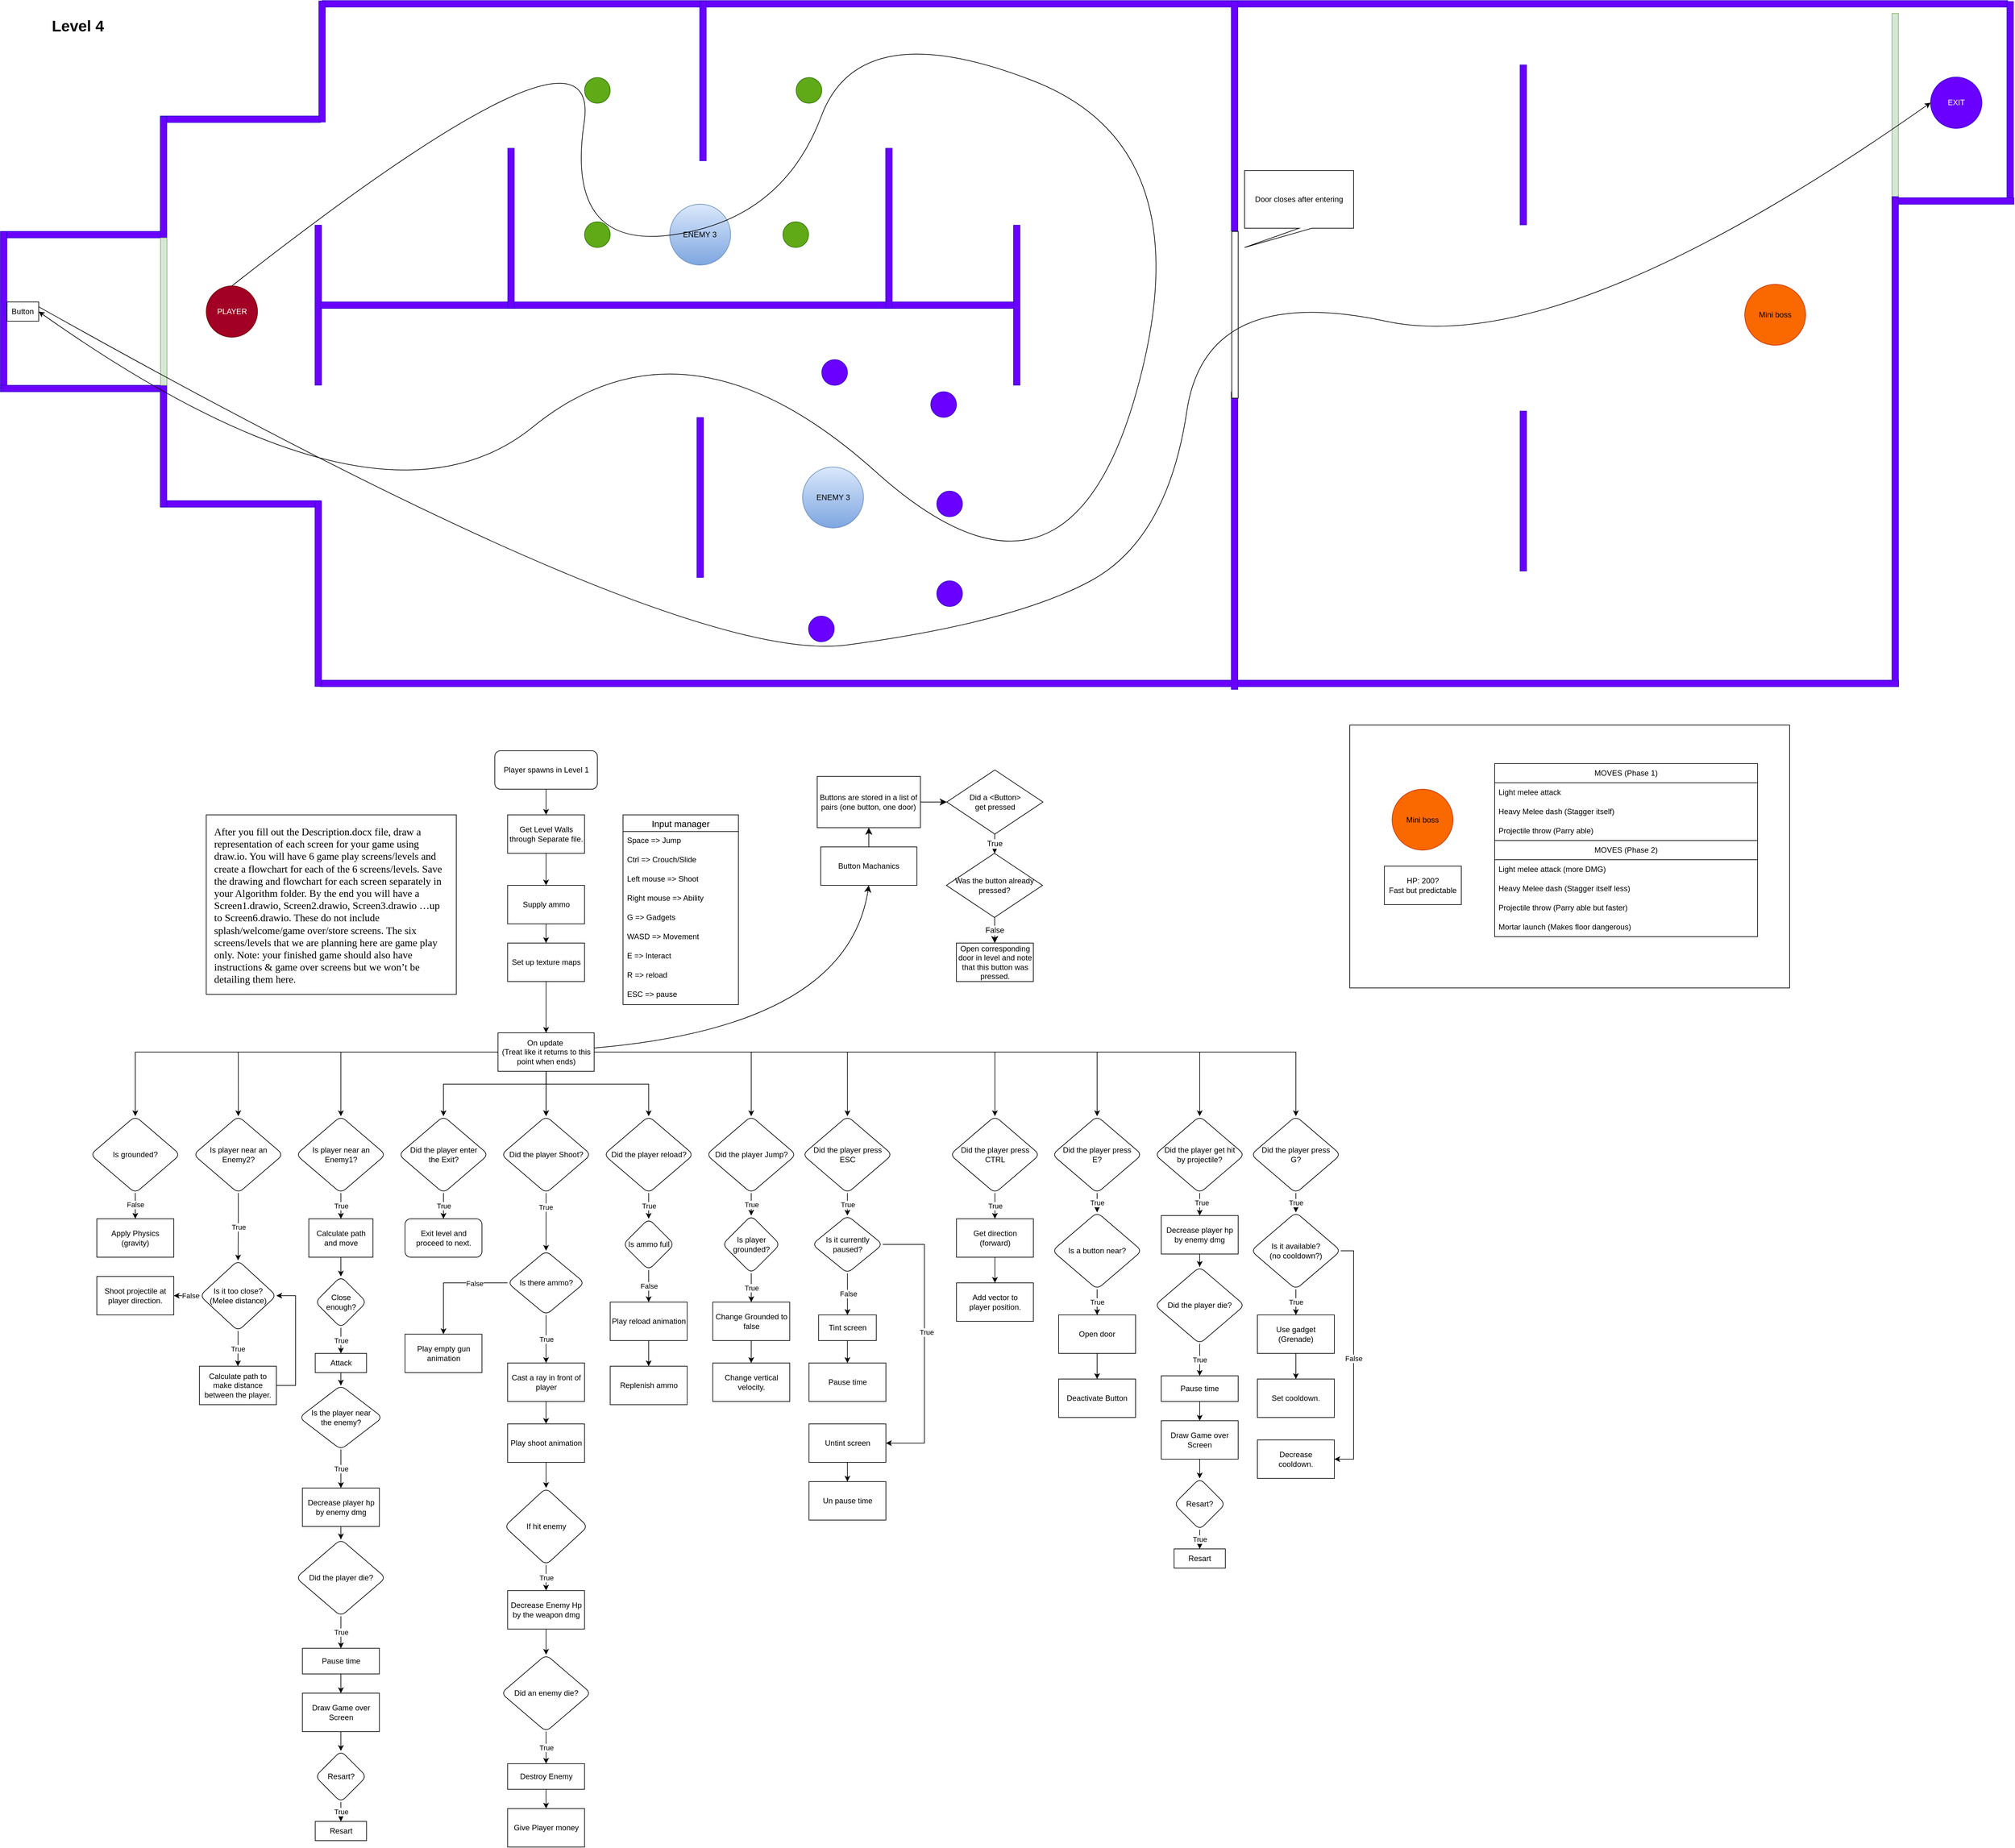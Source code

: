 <mxfile version="26.2.14">
  <diagram name="Page-1" id="TsTmCIDk3tWzDRQc0X-c">
    <mxGraphModel dx="4723" dy="2693" grid="1" gridSize="10" guides="1" tooltips="1" connect="1" arrows="1" fold="1" page="1" pageScale="1" pageWidth="1200" pageHeight="2400" math="0" shadow="0">
      <root>
        <mxCell id="0" />
        <mxCell id="1" parent="0" />
        <mxCell id="y_0bDaapGR6vSFXdUGI5-59" value="" style="rounded=0;whiteSpace=wrap;html=1;" parent="1" vertex="1">
          <mxGeometry x="2124" y="1150" width="686" height="410" as="geometry" />
        </mxCell>
        <mxCell id="8fbumcTLivBWFZjXv-fX-1" value="" style="edgeStyle=orthogonalEdgeStyle;rounded=0;orthogonalLoop=1;jettySize=auto;html=1;" parent="1" source="8fbumcTLivBWFZjXv-fX-2" target="8fbumcTLivBWFZjXv-fX-91" edge="1">
          <mxGeometry relative="1" as="geometry" />
        </mxCell>
        <mxCell id="8fbumcTLivBWFZjXv-fX-2" value="Player spawns in Level 1" style="rounded=1;whiteSpace=wrap;html=1;" parent="1" vertex="1">
          <mxGeometry x="790.64" y="1190" width="160" height="60" as="geometry" />
        </mxCell>
        <mxCell id="8fbumcTLivBWFZjXv-fX-3" value="Input manager" style="swimlane;fontStyle=0;childLayout=stackLayout;horizontal=1;startSize=26;horizontalStack=0;resizeParent=1;resizeParentMax=0;resizeLast=0;collapsible=1;marginBottom=0;align=center;fontSize=14;" parent="1" vertex="1">
          <mxGeometry x="990.64" y="1290" width="180" height="296" as="geometry">
            <mxRectangle x="790" y="520" width="130" height="30" as="alternateBounds" />
          </mxGeometry>
        </mxCell>
        <mxCell id="8fbumcTLivBWFZjXv-fX-4" value="Space =&amp;gt; Jump" style="text;strokeColor=none;fillColor=none;spacingLeft=4;spacingRight=4;overflow=hidden;rotatable=0;points=[[0,0.5],[1,0.5]];portConstraint=eastwest;fontSize=12;whiteSpace=wrap;html=1;" parent="8fbumcTLivBWFZjXv-fX-3" vertex="1">
          <mxGeometry y="26" width="180" height="30" as="geometry" />
        </mxCell>
        <mxCell id="8fbumcTLivBWFZjXv-fX-5" value="Ctrl =&amp;gt; Crouch/Slide" style="text;strokeColor=none;fillColor=none;spacingLeft=4;spacingRight=4;overflow=hidden;rotatable=0;points=[[0,0.5],[1,0.5]];portConstraint=eastwest;fontSize=12;whiteSpace=wrap;html=1;" parent="8fbumcTLivBWFZjXv-fX-3" vertex="1">
          <mxGeometry y="56" width="180" height="30" as="geometry" />
        </mxCell>
        <mxCell id="8fbumcTLivBWFZjXv-fX-6" value="Left mouse =&amp;gt; Shoot" style="text;strokeColor=none;fillColor=none;spacingLeft=4;spacingRight=4;overflow=hidden;rotatable=0;points=[[0,0.5],[1,0.5]];portConstraint=eastwest;fontSize=12;whiteSpace=wrap;html=1;" parent="8fbumcTLivBWFZjXv-fX-3" vertex="1">
          <mxGeometry y="86" width="180" height="30" as="geometry" />
        </mxCell>
        <mxCell id="8fbumcTLivBWFZjXv-fX-7" value="Right mouse =&amp;gt; Ability" style="text;strokeColor=none;fillColor=none;spacingLeft=4;spacingRight=4;overflow=hidden;rotatable=0;points=[[0,0.5],[1,0.5]];portConstraint=eastwest;fontSize=12;whiteSpace=wrap;html=1;" parent="8fbumcTLivBWFZjXv-fX-3" vertex="1">
          <mxGeometry y="116" width="180" height="30" as="geometry" />
        </mxCell>
        <mxCell id="8fbumcTLivBWFZjXv-fX-8" value="G =&amp;gt; Gadgets" style="text;strokeColor=none;fillColor=none;spacingLeft=4;spacingRight=4;overflow=hidden;rotatable=0;points=[[0,0.5],[1,0.5]];portConstraint=eastwest;fontSize=12;whiteSpace=wrap;html=1;" parent="8fbumcTLivBWFZjXv-fX-3" vertex="1">
          <mxGeometry y="146" width="180" height="30" as="geometry" />
        </mxCell>
        <mxCell id="8fbumcTLivBWFZjXv-fX-9" value="WASD =&amp;gt; Movement" style="text;strokeColor=none;fillColor=none;spacingLeft=4;spacingRight=4;overflow=hidden;rotatable=0;points=[[0,0.5],[1,0.5]];portConstraint=eastwest;fontSize=12;whiteSpace=wrap;html=1;" parent="8fbumcTLivBWFZjXv-fX-3" vertex="1">
          <mxGeometry y="176" width="180" height="30" as="geometry" />
        </mxCell>
        <mxCell id="8fbumcTLivBWFZjXv-fX-10" value="E =&amp;gt; Interact" style="text;strokeColor=none;fillColor=none;spacingLeft=4;spacingRight=4;overflow=hidden;rotatable=0;points=[[0,0.5],[1,0.5]];portConstraint=eastwest;fontSize=12;whiteSpace=wrap;html=1;" parent="8fbumcTLivBWFZjXv-fX-3" vertex="1">
          <mxGeometry y="206" width="180" height="30" as="geometry" />
        </mxCell>
        <mxCell id="8fbumcTLivBWFZjXv-fX-11" value="R =&amp;gt; reload" style="text;strokeColor=none;fillColor=none;spacingLeft=4;spacingRight=4;overflow=hidden;rotatable=0;points=[[0,0.5],[1,0.5]];portConstraint=eastwest;fontSize=12;whiteSpace=wrap;html=1;" parent="8fbumcTLivBWFZjXv-fX-3" vertex="1">
          <mxGeometry y="236" width="180" height="30" as="geometry" />
        </mxCell>
        <mxCell id="8fbumcTLivBWFZjXv-fX-12" value="ESC =&amp;gt; pause" style="text;strokeColor=none;fillColor=none;spacingLeft=4;spacingRight=4;overflow=hidden;rotatable=0;points=[[0,0.5],[1,0.5]];portConstraint=eastwest;fontSize=12;whiteSpace=wrap;html=1;" parent="8fbumcTLivBWFZjXv-fX-3" vertex="1">
          <mxGeometry y="266" width="180" height="30" as="geometry" />
        </mxCell>
        <mxCell id="8fbumcTLivBWFZjXv-fX-13" value="" style="edgeStyle=orthogonalEdgeStyle;rounded=0;orthogonalLoop=1;jettySize=auto;html=1;" parent="1" source="8fbumcTLivBWFZjXv-fX-15" target="8fbumcTLivBWFZjXv-fX-75" edge="1">
          <mxGeometry relative="1" as="geometry" />
        </mxCell>
        <mxCell id="8fbumcTLivBWFZjXv-fX-14" value="True" style="edgeLabel;html=1;align=center;verticalAlign=middle;resizable=0;points=[];" parent="8fbumcTLivBWFZjXv-fX-13" vertex="1" connectable="0">
          <mxGeometry x="-0.511" y="-1" relative="1" as="geometry">
            <mxPoint as="offset" />
          </mxGeometry>
        </mxCell>
        <mxCell id="8fbumcTLivBWFZjXv-fX-15" value="Did the player Shoot?" style="rhombus;whiteSpace=wrap;html=1;rounded=1;" parent="1" vertex="1">
          <mxGeometry x="800.64" y="1760" width="140" height="120" as="geometry" />
        </mxCell>
        <mxCell id="8fbumcTLivBWFZjXv-fX-16" value="Apply Physics (gravity)" style="rounded=0;whiteSpace=wrap;html=1;" parent="1" vertex="1">
          <mxGeometry x="170" y="1920" width="120" height="60" as="geometry" />
        </mxCell>
        <mxCell id="8fbumcTLivBWFZjXv-fX-17" value="" style="edgeStyle=orthogonalEdgeStyle;rounded=0;orthogonalLoop=1;jettySize=auto;html=1;" parent="1" source="8fbumcTLivBWFZjXv-fX-30" target="8fbumcTLivBWFZjXv-fX-15" edge="1">
          <mxGeometry relative="1" as="geometry" />
        </mxCell>
        <mxCell id="8fbumcTLivBWFZjXv-fX-18" value="" style="edgeStyle=orthogonalEdgeStyle;rounded=0;orthogonalLoop=1;jettySize=auto;html=1;" parent="1" source="8fbumcTLivBWFZjXv-fX-30" target="8fbumcTLivBWFZjXv-fX-15" edge="1">
          <mxGeometry relative="1" as="geometry" />
        </mxCell>
        <mxCell id="8fbumcTLivBWFZjXv-fX-19" style="edgeStyle=orthogonalEdgeStyle;rounded=0;orthogonalLoop=1;jettySize=auto;html=1;entryX=0.5;entryY=0;entryDx=0;entryDy=0;" parent="1" source="8fbumcTLivBWFZjXv-fX-30" target="8fbumcTLivBWFZjXv-fX-42" edge="1">
          <mxGeometry relative="1" as="geometry">
            <Array as="points">
              <mxPoint x="870.64" y="1710" />
              <mxPoint x="710.64" y="1710" />
            </Array>
          </mxGeometry>
        </mxCell>
        <mxCell id="8fbumcTLivBWFZjXv-fX-20" style="edgeStyle=orthogonalEdgeStyle;rounded=0;orthogonalLoop=1;jettySize=auto;html=1;" parent="1" source="8fbumcTLivBWFZjXv-fX-30" target="8fbumcTLivBWFZjXv-fX-59" edge="1">
          <mxGeometry relative="1" as="geometry" />
        </mxCell>
        <mxCell id="8fbumcTLivBWFZjXv-fX-21" style="edgeStyle=orthogonalEdgeStyle;rounded=0;orthogonalLoop=1;jettySize=auto;html=1;" parent="1" source="8fbumcTLivBWFZjXv-fX-30" target="8fbumcTLivBWFZjXv-fX-67" edge="1">
          <mxGeometry relative="1" as="geometry">
            <Array as="points">
              <mxPoint x="870.64" y="1710" />
              <mxPoint x="1030.64" y="1710" />
            </Array>
          </mxGeometry>
        </mxCell>
        <mxCell id="8fbumcTLivBWFZjXv-fX-22" style="edgeStyle=orthogonalEdgeStyle;rounded=0;orthogonalLoop=1;jettySize=auto;html=1;" parent="1" source="8fbumcTLivBWFZjXv-fX-30" target="8fbumcTLivBWFZjXv-fX-78" edge="1">
          <mxGeometry relative="1" as="geometry" />
        </mxCell>
        <mxCell id="8fbumcTLivBWFZjXv-fX-23" style="edgeStyle=orthogonalEdgeStyle;rounded=0;orthogonalLoop=1;jettySize=auto;html=1;" parent="1" source="8fbumcTLivBWFZjXv-fX-30" target="8fbumcTLivBWFZjXv-fX-89" edge="1">
          <mxGeometry relative="1" as="geometry" />
        </mxCell>
        <mxCell id="8fbumcTLivBWFZjXv-fX-24" style="edgeStyle=orthogonalEdgeStyle;rounded=0;orthogonalLoop=1;jettySize=auto;html=1;entryX=0.5;entryY=0;entryDx=0;entryDy=0;" parent="1" source="8fbumcTLivBWFZjXv-fX-30" target="8fbumcTLivBWFZjXv-fX-111" edge="1">
          <mxGeometry relative="1" as="geometry" />
        </mxCell>
        <mxCell id="8fbumcTLivBWFZjXv-fX-25" style="edgeStyle=orthogonalEdgeStyle;rounded=0;orthogonalLoop=1;jettySize=auto;html=1;entryX=0.5;entryY=0;entryDx=0;entryDy=0;" parent="1" source="8fbumcTLivBWFZjXv-fX-30" target="8fbumcTLivBWFZjXv-fX-97" edge="1">
          <mxGeometry relative="1" as="geometry" />
        </mxCell>
        <mxCell id="8fbumcTLivBWFZjXv-fX-26" style="edgeStyle=orthogonalEdgeStyle;rounded=0;orthogonalLoop=1;jettySize=auto;html=1;entryX=0.5;entryY=0;entryDx=0;entryDy=0;" parent="1" source="8fbumcTLivBWFZjXv-fX-30" target="8fbumcTLivBWFZjXv-fX-174" edge="1">
          <mxGeometry relative="1" as="geometry" />
        </mxCell>
        <mxCell id="8fbumcTLivBWFZjXv-fX-27" style="edgeStyle=orthogonalEdgeStyle;rounded=0;orthogonalLoop=1;jettySize=auto;html=1;entryX=0.5;entryY=0;entryDx=0;entryDy=0;" parent="1" source="8fbumcTLivBWFZjXv-fX-30" target="8fbumcTLivBWFZjXv-fX-177" edge="1">
          <mxGeometry relative="1" as="geometry" />
        </mxCell>
        <mxCell id="8fbumcTLivBWFZjXv-fX-28" style="edgeStyle=orthogonalEdgeStyle;rounded=0;orthogonalLoop=1;jettySize=auto;html=1;entryX=0.5;entryY=0;entryDx=0;entryDy=0;" parent="1" source="8fbumcTLivBWFZjXv-fX-30" target="8fbumcTLivBWFZjXv-fX-190" edge="1">
          <mxGeometry relative="1" as="geometry" />
        </mxCell>
        <mxCell id="8fbumcTLivBWFZjXv-fX-29" style="edgeStyle=orthogonalEdgeStyle;rounded=0;orthogonalLoop=1;jettySize=auto;html=1;entryX=0.5;entryY=0;entryDx=0;entryDy=0;" parent="1" source="8fbumcTLivBWFZjXv-fX-30" target="8fbumcTLivBWFZjXv-fX-206" edge="1">
          <mxGeometry relative="1" as="geometry" />
        </mxCell>
        <mxCell id="Yviku8BddQFTuDJvzTGC-10" style="edgeStyle=none;curved=1;rounded=0;orthogonalLoop=1;jettySize=auto;html=1;entryX=0.5;entryY=1;entryDx=0;entryDy=0;fontSize=12;startSize=8;endSize=8;" edge="1" parent="1" source="8fbumcTLivBWFZjXv-fX-30" target="Yviku8BddQFTuDJvzTGC-2">
          <mxGeometry relative="1" as="geometry">
            <Array as="points">
              <mxPoint x="1340" y="1620" />
            </Array>
          </mxGeometry>
        </mxCell>
        <mxCell id="8fbumcTLivBWFZjXv-fX-30" value="On update&amp;nbsp;&lt;div&gt;(Treat like it returns to this point when ends)&lt;/div&gt;" style="rounded=0;whiteSpace=wrap;html=1;" parent="1" vertex="1">
          <mxGeometry x="795.64" y="1630" width="150" height="60" as="geometry" />
        </mxCell>
        <mxCell id="8fbumcTLivBWFZjXv-fX-31" value="" style="edgeStyle=orthogonalEdgeStyle;rounded=0;orthogonalLoop=1;jettySize=auto;html=1;" parent="1" source="8fbumcTLivBWFZjXv-fX-32" target="8fbumcTLivBWFZjXv-fX-86" edge="1">
          <mxGeometry relative="1" as="geometry" />
        </mxCell>
        <mxCell id="8fbumcTLivBWFZjXv-fX-32" value="Cast a ray in front of player" style="rounded=0;whiteSpace=wrap;html=1;" parent="1" vertex="1">
          <mxGeometry x="810.64" y="2145" width="120" height="60" as="geometry" />
        </mxCell>
        <mxCell id="8fbumcTLivBWFZjXv-fX-33" value="True" style="edgeStyle=orthogonalEdgeStyle;rounded=0;orthogonalLoop=1;jettySize=auto;html=1;" parent="1" source="8fbumcTLivBWFZjXv-fX-34" target="8fbumcTLivBWFZjXv-fX-36" edge="1">
          <mxGeometry relative="1" as="geometry" />
        </mxCell>
        <mxCell id="8fbumcTLivBWFZjXv-fX-34" value="If hit enemy" style="rhombus;whiteSpace=wrap;html=1;rounded=1;" parent="1" vertex="1">
          <mxGeometry x="805.64" y="2340" width="130" height="120" as="geometry" />
        </mxCell>
        <mxCell id="8fbumcTLivBWFZjXv-fX-35" value="" style="edgeStyle=orthogonalEdgeStyle;rounded=0;orthogonalLoop=1;jettySize=auto;html=1;" parent="1" source="8fbumcTLivBWFZjXv-fX-36" target="8fbumcTLivBWFZjXv-fX-45" edge="1">
          <mxGeometry relative="1" as="geometry" />
        </mxCell>
        <mxCell id="8fbumcTLivBWFZjXv-fX-36" value="Decrease Enemy Hp by the weapon dmg" style="whiteSpace=wrap;html=1;rounded=0;" parent="1" vertex="1">
          <mxGeometry x="810.64" y="2500" width="120" height="60" as="geometry" />
        </mxCell>
        <mxCell id="8fbumcTLivBWFZjXv-fX-37" value="True" style="edgeStyle=orthogonalEdgeStyle;rounded=0;orthogonalLoop=1;jettySize=auto;html=1;" parent="1" source="8fbumcTLivBWFZjXv-fX-38" target="8fbumcTLivBWFZjXv-fX-40" edge="1">
          <mxGeometry relative="1" as="geometry" />
        </mxCell>
        <mxCell id="8fbumcTLivBWFZjXv-fX-38" value="Is the player near the enemy?" style="rhombus;whiteSpace=wrap;html=1;rounded=1;spacing=10;" parent="1" vertex="1">
          <mxGeometry x="485.64" y="2180" width="130" height="100" as="geometry" />
        </mxCell>
        <mxCell id="8fbumcTLivBWFZjXv-fX-39" value="" style="edgeStyle=orthogonalEdgeStyle;rounded=0;orthogonalLoop=1;jettySize=auto;html=1;" parent="1" source="8fbumcTLivBWFZjXv-fX-40" target="8fbumcTLivBWFZjXv-fX-50" edge="1">
          <mxGeometry relative="1" as="geometry" />
        </mxCell>
        <mxCell id="8fbumcTLivBWFZjXv-fX-40" value="Decrease player hp by enemy dmg" style="rounded=0;whiteSpace=wrap;html=1;" parent="1" vertex="1">
          <mxGeometry x="490.64" y="2340" width="120" height="60" as="geometry" />
        </mxCell>
        <mxCell id="8fbumcTLivBWFZjXv-fX-41" value="True" style="edgeStyle=orthogonalEdgeStyle;rounded=0;orthogonalLoop=1;jettySize=auto;html=1;" parent="1" source="8fbumcTLivBWFZjXv-fX-42" target="8fbumcTLivBWFZjXv-fX-43" edge="1">
          <mxGeometry relative="1" as="geometry" />
        </mxCell>
        <mxCell id="8fbumcTLivBWFZjXv-fX-42" value="Did the player enter the Exit?" style="rhombus;whiteSpace=wrap;html=1;rounded=1;spacingLeft=10;spacingRight=10;" parent="1" vertex="1">
          <mxGeometry x="640.64" y="1760" width="140" height="120" as="geometry" />
        </mxCell>
        <mxCell id="8fbumcTLivBWFZjXv-fX-43" value="Exit level and proceed to next." style="whiteSpace=wrap;html=1;rounded=1;spacingLeft=10;spacingRight=10;" parent="1" vertex="1">
          <mxGeometry x="650.64" y="1920" width="120" height="60" as="geometry" />
        </mxCell>
        <mxCell id="8fbumcTLivBWFZjXv-fX-44" value="True" style="edgeStyle=orthogonalEdgeStyle;rounded=0;orthogonalLoop=1;jettySize=auto;html=1;" parent="1" source="8fbumcTLivBWFZjXv-fX-45" target="8fbumcTLivBWFZjXv-fX-47" edge="1">
          <mxGeometry relative="1" as="geometry" />
        </mxCell>
        <mxCell id="8fbumcTLivBWFZjXv-fX-45" value="Did an enemy die?" style="rhombus;whiteSpace=wrap;html=1;rounded=1;" parent="1" vertex="1">
          <mxGeometry x="800.64" y="2600" width="140" height="120" as="geometry" />
        </mxCell>
        <mxCell id="8fbumcTLivBWFZjXv-fX-46" value="" style="edgeStyle=orthogonalEdgeStyle;rounded=0;orthogonalLoop=1;jettySize=auto;html=1;" parent="1" source="8fbumcTLivBWFZjXv-fX-47" target="8fbumcTLivBWFZjXv-fX-48" edge="1">
          <mxGeometry relative="1" as="geometry" />
        </mxCell>
        <mxCell id="8fbumcTLivBWFZjXv-fX-47" value="Destroy Enemy" style="whiteSpace=wrap;html=1;rounded=0;" parent="1" vertex="1">
          <mxGeometry x="810.64" y="2770" width="120" height="40" as="geometry" />
        </mxCell>
        <mxCell id="8fbumcTLivBWFZjXv-fX-48" value="Give Player money" style="whiteSpace=wrap;html=1;rounded=0;" parent="1" vertex="1">
          <mxGeometry x="810.64" y="2840" width="120" height="60" as="geometry" />
        </mxCell>
        <mxCell id="8fbumcTLivBWFZjXv-fX-49" value="True" style="edgeStyle=orthogonalEdgeStyle;rounded=0;orthogonalLoop=1;jettySize=auto;html=1;" parent="1" source="8fbumcTLivBWFZjXv-fX-50" target="8fbumcTLivBWFZjXv-fX-52" edge="1">
          <mxGeometry relative="1" as="geometry" />
        </mxCell>
        <mxCell id="8fbumcTLivBWFZjXv-fX-50" value="Did the player die?" style="rhombus;whiteSpace=wrap;html=1;rounded=1;" parent="1" vertex="1">
          <mxGeometry x="480.64" y="2420" width="140" height="120" as="geometry" />
        </mxCell>
        <mxCell id="8fbumcTLivBWFZjXv-fX-51" value="" style="edgeStyle=orthogonalEdgeStyle;rounded=0;orthogonalLoop=1;jettySize=auto;html=1;" parent="1" source="8fbumcTLivBWFZjXv-fX-52" target="8fbumcTLivBWFZjXv-fX-54" edge="1">
          <mxGeometry relative="1" as="geometry" />
        </mxCell>
        <mxCell id="8fbumcTLivBWFZjXv-fX-52" value="Pause time" style="whiteSpace=wrap;html=1;rounded=0;" parent="1" vertex="1">
          <mxGeometry x="490.64" y="2590" width="120" height="40" as="geometry" />
        </mxCell>
        <mxCell id="8fbumcTLivBWFZjXv-fX-53" value="" style="edgeStyle=orthogonalEdgeStyle;rounded=0;orthogonalLoop=1;jettySize=auto;html=1;" parent="1" source="8fbumcTLivBWFZjXv-fX-54" target="8fbumcTLivBWFZjXv-fX-56" edge="1">
          <mxGeometry relative="1" as="geometry" />
        </mxCell>
        <mxCell id="8fbumcTLivBWFZjXv-fX-54" value="Draw Game over Screen" style="whiteSpace=wrap;html=1;rounded=0;" parent="1" vertex="1">
          <mxGeometry x="490.64" y="2660" width="120" height="60" as="geometry" />
        </mxCell>
        <mxCell id="8fbumcTLivBWFZjXv-fX-55" value="True" style="edgeStyle=orthogonalEdgeStyle;rounded=0;orthogonalLoop=1;jettySize=auto;html=1;" parent="1" source="8fbumcTLivBWFZjXv-fX-56" target="8fbumcTLivBWFZjXv-fX-57" edge="1">
          <mxGeometry relative="1" as="geometry" />
        </mxCell>
        <mxCell id="8fbumcTLivBWFZjXv-fX-56" value="Resart?" style="rhombus;whiteSpace=wrap;html=1;rounded=1;" parent="1" vertex="1">
          <mxGeometry x="510.64" y="2750" width="80" height="80" as="geometry" />
        </mxCell>
        <mxCell id="8fbumcTLivBWFZjXv-fX-57" value="Resart" style="whiteSpace=wrap;html=1;rounded=0;" parent="1" vertex="1">
          <mxGeometry x="510.64" y="2860" width="80" height="30" as="geometry" />
        </mxCell>
        <mxCell id="8fbumcTLivBWFZjXv-fX-58" value="True" style="edgeStyle=orthogonalEdgeStyle;rounded=0;orthogonalLoop=1;jettySize=auto;html=1;" parent="1" source="8fbumcTLivBWFZjXv-fX-59" target="8fbumcTLivBWFZjXv-fX-61" edge="1">
          <mxGeometry relative="1" as="geometry" />
        </mxCell>
        <mxCell id="8fbumcTLivBWFZjXv-fX-59" value="Is player near an Enemy1?" style="rhombus;whiteSpace=wrap;html=1;rounded=1;spacingLeft=10;spacingRight=10;" parent="1" vertex="1">
          <mxGeometry x="480.64" y="1760" width="140" height="120" as="geometry" />
        </mxCell>
        <mxCell id="8fbumcTLivBWFZjXv-fX-60" value="" style="edgeStyle=orthogonalEdgeStyle;rounded=0;orthogonalLoop=1;jettySize=auto;html=1;" parent="1" source="8fbumcTLivBWFZjXv-fX-61" target="8fbumcTLivBWFZjXv-fX-63" edge="1">
          <mxGeometry relative="1" as="geometry" />
        </mxCell>
        <mxCell id="8fbumcTLivBWFZjXv-fX-61" value="Calculate path and move" style="whiteSpace=wrap;html=1;rounded=0;" parent="1" vertex="1">
          <mxGeometry x="500.64" y="1920" width="100" height="60" as="geometry" />
        </mxCell>
        <mxCell id="8fbumcTLivBWFZjXv-fX-62" value="True" style="edgeStyle=orthogonalEdgeStyle;rounded=0;orthogonalLoop=1;jettySize=auto;html=1;" parent="1" source="8fbumcTLivBWFZjXv-fX-63" target="8fbumcTLivBWFZjXv-fX-65" edge="1">
          <mxGeometry relative="1" as="geometry" />
        </mxCell>
        <mxCell id="8fbumcTLivBWFZjXv-fX-63" value="Close enough?" style="rhombus;whiteSpace=wrap;html=1;rounded=1;" parent="1" vertex="1">
          <mxGeometry x="510.64" y="2010" width="80" height="80" as="geometry" />
        </mxCell>
        <mxCell id="8fbumcTLivBWFZjXv-fX-64" value="" style="edgeStyle=orthogonalEdgeStyle;rounded=0;orthogonalLoop=1;jettySize=auto;html=1;" parent="1" source="8fbumcTLivBWFZjXv-fX-65" target="8fbumcTLivBWFZjXv-fX-38" edge="1">
          <mxGeometry relative="1" as="geometry" />
        </mxCell>
        <mxCell id="8fbumcTLivBWFZjXv-fX-65" value="Attack" style="whiteSpace=wrap;html=1;rounded=0;" parent="1" vertex="1">
          <mxGeometry x="510.64" y="2130" width="80" height="30" as="geometry" />
        </mxCell>
        <mxCell id="8fbumcTLivBWFZjXv-fX-66" value="True" style="edgeStyle=orthogonalEdgeStyle;rounded=0;orthogonalLoop=1;jettySize=auto;html=1;" parent="1" source="8fbumcTLivBWFZjXv-fX-67" target="8fbumcTLivBWFZjXv-fX-69" edge="1">
          <mxGeometry relative="1" as="geometry" />
        </mxCell>
        <mxCell id="8fbumcTLivBWFZjXv-fX-67" value="Did the player reload?" style="rhombus;whiteSpace=wrap;html=1;rounded=1;" parent="1" vertex="1">
          <mxGeometry x="960.64" y="1760" width="140" height="120" as="geometry" />
        </mxCell>
        <mxCell id="8fbumcTLivBWFZjXv-fX-68" value="False" style="edgeStyle=orthogonalEdgeStyle;rounded=0;orthogonalLoop=1;jettySize=auto;html=1;" parent="1" source="8fbumcTLivBWFZjXv-fX-69" target="8fbumcTLivBWFZjXv-fX-71" edge="1">
          <mxGeometry relative="1" as="geometry" />
        </mxCell>
        <mxCell id="8fbumcTLivBWFZjXv-fX-69" value="Is ammo full" style="rhombus;whiteSpace=wrap;html=1;rounded=1;" parent="1" vertex="1">
          <mxGeometry x="990.64" y="1920" width="80" height="80" as="geometry" />
        </mxCell>
        <mxCell id="8fbumcTLivBWFZjXv-fX-70" value="" style="edgeStyle=orthogonalEdgeStyle;rounded=0;orthogonalLoop=1;jettySize=auto;html=1;" parent="1" source="8fbumcTLivBWFZjXv-fX-71" target="8fbumcTLivBWFZjXv-fX-76" edge="1">
          <mxGeometry relative="1" as="geometry" />
        </mxCell>
        <mxCell id="8fbumcTLivBWFZjXv-fX-71" value="Play reload animation" style="whiteSpace=wrap;html=1;rounded=0;" parent="1" vertex="1">
          <mxGeometry x="970.64" y="2050" width="120" height="60" as="geometry" />
        </mxCell>
        <mxCell id="8fbumcTLivBWFZjXv-fX-72" value="True" style="edgeStyle=orthogonalEdgeStyle;rounded=0;orthogonalLoop=1;jettySize=auto;html=1;" parent="1" source="8fbumcTLivBWFZjXv-fX-75" target="8fbumcTLivBWFZjXv-fX-32" edge="1">
          <mxGeometry relative="1" as="geometry" />
        </mxCell>
        <mxCell id="8fbumcTLivBWFZjXv-fX-73" value="" style="edgeStyle=orthogonalEdgeStyle;rounded=0;orthogonalLoop=1;jettySize=auto;html=1;" parent="1" source="8fbumcTLivBWFZjXv-fX-75" target="8fbumcTLivBWFZjXv-fX-84" edge="1">
          <mxGeometry relative="1" as="geometry" />
        </mxCell>
        <mxCell id="8fbumcTLivBWFZjXv-fX-74" value="False" style="edgeLabel;html=1;align=center;verticalAlign=middle;resizable=0;points=[];" parent="8fbumcTLivBWFZjXv-fX-73" vertex="1" connectable="0">
          <mxGeometry x="-0.43" y="1" relative="1" as="geometry">
            <mxPoint as="offset" />
          </mxGeometry>
        </mxCell>
        <mxCell id="8fbumcTLivBWFZjXv-fX-75" value="Is there ammo?" style="rhombus;whiteSpace=wrap;html=1;rounded=1;" parent="1" vertex="1">
          <mxGeometry x="810.64" y="1970" width="120" height="100" as="geometry" />
        </mxCell>
        <mxCell id="8fbumcTLivBWFZjXv-fX-76" value="Replenish ammo" style="whiteSpace=wrap;html=1;rounded=0;" parent="1" vertex="1">
          <mxGeometry x="970.64" y="2150" width="120" height="60" as="geometry" />
        </mxCell>
        <mxCell id="8fbumcTLivBWFZjXv-fX-77" value="True" style="edgeStyle=orthogonalEdgeStyle;rounded=0;orthogonalLoop=1;jettySize=auto;html=1;" parent="1" source="8fbumcTLivBWFZjXv-fX-78" target="8fbumcTLivBWFZjXv-fX-80" edge="1">
          <mxGeometry relative="1" as="geometry" />
        </mxCell>
        <mxCell id="8fbumcTLivBWFZjXv-fX-78" value="Did the player Jump?" style="rhombus;whiteSpace=wrap;html=1;rounded=1;" parent="1" vertex="1">
          <mxGeometry x="1120.64" y="1760" width="140" height="120" as="geometry" />
        </mxCell>
        <mxCell id="8fbumcTLivBWFZjXv-fX-79" value="True" style="edgeStyle=orthogonalEdgeStyle;rounded=0;orthogonalLoop=1;jettySize=auto;html=1;" parent="1" source="8fbumcTLivBWFZjXv-fX-80" target="8fbumcTLivBWFZjXv-fX-82" edge="1">
          <mxGeometry relative="1" as="geometry" />
        </mxCell>
        <mxCell id="8fbumcTLivBWFZjXv-fX-80" value="Is player grounded?" style="rhombus;whiteSpace=wrap;html=1;rounded=1;" parent="1" vertex="1">
          <mxGeometry x="1145.64" y="1915" width="90" height="90" as="geometry" />
        </mxCell>
        <mxCell id="8fbumcTLivBWFZjXv-fX-81" value="" style="edgeStyle=orthogonalEdgeStyle;rounded=0;orthogonalLoop=1;jettySize=auto;html=1;" parent="1" source="8fbumcTLivBWFZjXv-fX-82" target="8fbumcTLivBWFZjXv-fX-83" edge="1">
          <mxGeometry relative="1" as="geometry" />
        </mxCell>
        <mxCell id="8fbumcTLivBWFZjXv-fX-82" value="Change Grounded to false" style="whiteSpace=wrap;html=1;rounded=0;" parent="1" vertex="1">
          <mxGeometry x="1130.64" y="2050" width="120" height="60" as="geometry" />
        </mxCell>
        <mxCell id="8fbumcTLivBWFZjXv-fX-83" value="Change vertical velocity." style="whiteSpace=wrap;html=1;rounded=0;" parent="1" vertex="1">
          <mxGeometry x="1130.64" y="2145" width="120" height="60" as="geometry" />
        </mxCell>
        <mxCell id="8fbumcTLivBWFZjXv-fX-84" value="Play empty gun animation" style="whiteSpace=wrap;html=1;rounded=0;" parent="1" vertex="1">
          <mxGeometry x="650.64" y="2100" width="120" height="60" as="geometry" />
        </mxCell>
        <mxCell id="8fbumcTLivBWFZjXv-fX-85" value="" style="edgeStyle=orthogonalEdgeStyle;rounded=0;orthogonalLoop=1;jettySize=auto;html=1;" parent="1" source="8fbumcTLivBWFZjXv-fX-86" target="8fbumcTLivBWFZjXv-fX-34" edge="1">
          <mxGeometry relative="1" as="geometry" />
        </mxCell>
        <mxCell id="8fbumcTLivBWFZjXv-fX-86" value="Play shoot animation" style="whiteSpace=wrap;html=1;rounded=0;" parent="1" vertex="1">
          <mxGeometry x="810.64" y="2240" width="120" height="60" as="geometry" />
        </mxCell>
        <mxCell id="8fbumcTLivBWFZjXv-fX-87" style="edgeStyle=orthogonalEdgeStyle;rounded=0;orthogonalLoop=1;jettySize=auto;html=1;" parent="1" source="8fbumcTLivBWFZjXv-fX-89" target="8fbumcTLivBWFZjXv-fX-16" edge="1">
          <mxGeometry relative="1" as="geometry" />
        </mxCell>
        <mxCell id="8fbumcTLivBWFZjXv-fX-88" value="False" style="edgeLabel;html=1;align=center;verticalAlign=middle;resizable=0;points=[];" parent="8fbumcTLivBWFZjXv-fX-87" vertex="1" connectable="0">
          <mxGeometry x="-0.102" relative="1" as="geometry">
            <mxPoint as="offset" />
          </mxGeometry>
        </mxCell>
        <mxCell id="8fbumcTLivBWFZjXv-fX-89" value="Is grounded?" style="rhombus;whiteSpace=wrap;html=1;rounded=1;" parent="1" vertex="1">
          <mxGeometry x="160" y="1760" width="140" height="120" as="geometry" />
        </mxCell>
        <mxCell id="8fbumcTLivBWFZjXv-fX-90" value="" style="edgeStyle=orthogonalEdgeStyle;rounded=0;orthogonalLoop=1;jettySize=auto;html=1;" parent="1" source="8fbumcTLivBWFZjXv-fX-91" target="8fbumcTLivBWFZjXv-fX-93" edge="1">
          <mxGeometry relative="1" as="geometry" />
        </mxCell>
        <mxCell id="8fbumcTLivBWFZjXv-fX-91" value="Get Level Walls through Separate file." style="rounded=0;whiteSpace=wrap;html=1;" parent="1" vertex="1">
          <mxGeometry x="810.64" y="1290" width="120" height="60" as="geometry" />
        </mxCell>
        <mxCell id="8fbumcTLivBWFZjXv-fX-92" value="" style="edgeStyle=orthogonalEdgeStyle;rounded=0;orthogonalLoop=1;jettySize=auto;html=1;" parent="1" source="8fbumcTLivBWFZjXv-fX-93" target="8fbumcTLivBWFZjXv-fX-95" edge="1">
          <mxGeometry relative="1" as="geometry" />
        </mxCell>
        <mxCell id="8fbumcTLivBWFZjXv-fX-93" value="Supply ammo" style="whiteSpace=wrap;html=1;rounded=0;" parent="1" vertex="1">
          <mxGeometry x="810.64" y="1400" width="120" height="60" as="geometry" />
        </mxCell>
        <mxCell id="8fbumcTLivBWFZjXv-fX-94" style="edgeStyle=orthogonalEdgeStyle;rounded=0;orthogonalLoop=1;jettySize=auto;html=1;entryX=0.5;entryY=0;entryDx=0;entryDy=0;" parent="1" source="8fbumcTLivBWFZjXv-fX-95" target="8fbumcTLivBWFZjXv-fX-30" edge="1">
          <mxGeometry relative="1" as="geometry" />
        </mxCell>
        <mxCell id="8fbumcTLivBWFZjXv-fX-95" value="Set up texture maps" style="whiteSpace=wrap;html=1;rounded=0;" parent="1" vertex="1">
          <mxGeometry x="810.64" y="1490" width="120" height="60" as="geometry" />
        </mxCell>
        <mxCell id="8fbumcTLivBWFZjXv-fX-96" value="True" style="edgeStyle=orthogonalEdgeStyle;rounded=0;orthogonalLoop=1;jettySize=auto;html=1;" parent="1" source="8fbumcTLivBWFZjXv-fX-97" target="8fbumcTLivBWFZjXv-fX-105" edge="1">
          <mxGeometry relative="1" as="geometry" />
        </mxCell>
        <mxCell id="8fbumcTLivBWFZjXv-fX-97" value="Did the player press ESC" style="rhombus;whiteSpace=wrap;html=1;rounded=1;spacingRight=10;spacingLeft=10;" parent="1" vertex="1">
          <mxGeometry x="1270.64" y="1760" width="140" height="120" as="geometry" />
        </mxCell>
        <mxCell id="8fbumcTLivBWFZjXv-fX-98" value="" style="edgeStyle=orthogonalEdgeStyle;rounded=0;orthogonalLoop=1;jettySize=auto;html=1;" parent="1" source="8fbumcTLivBWFZjXv-fX-99" target="8fbumcTLivBWFZjXv-fX-100" edge="1">
          <mxGeometry relative="1" as="geometry" />
        </mxCell>
        <mxCell id="8fbumcTLivBWFZjXv-fX-99" value="Tint screen" style="whiteSpace=wrap;html=1;rounded=0;spacingRight=10;spacingLeft=10;" parent="1" vertex="1">
          <mxGeometry x="1295.64" y="2070" width="90" height="40" as="geometry" />
        </mxCell>
        <mxCell id="8fbumcTLivBWFZjXv-fX-100" value="Pause time" style="whiteSpace=wrap;html=1;rounded=0;spacingRight=10;spacingLeft=10;" parent="1" vertex="1">
          <mxGeometry x="1280.64" y="2145" width="120" height="60" as="geometry" />
        </mxCell>
        <mxCell id="8fbumcTLivBWFZjXv-fX-101" value="" style="edgeStyle=orthogonalEdgeStyle;rounded=0;orthogonalLoop=1;jettySize=auto;html=1;" parent="1" source="8fbumcTLivBWFZjXv-fX-105" target="8fbumcTLivBWFZjXv-fX-99" edge="1">
          <mxGeometry relative="1" as="geometry" />
        </mxCell>
        <mxCell id="8fbumcTLivBWFZjXv-fX-102" value="False" style="edgeLabel;html=1;align=center;verticalAlign=middle;resizable=0;points=[];" parent="8fbumcTLivBWFZjXv-fX-101" vertex="1" connectable="0">
          <mxGeometry x="-0.013" y="1" relative="1" as="geometry">
            <mxPoint as="offset" />
          </mxGeometry>
        </mxCell>
        <mxCell id="8fbumcTLivBWFZjXv-fX-103" value="" style="edgeStyle=orthogonalEdgeStyle;rounded=0;orthogonalLoop=1;jettySize=auto;html=1;" parent="1" source="8fbumcTLivBWFZjXv-fX-105" target="8fbumcTLivBWFZjXv-fX-107" edge="1">
          <mxGeometry relative="1" as="geometry">
            <Array as="points">
              <mxPoint x="1460.64" y="1960" />
              <mxPoint x="1460.64" y="2270" />
            </Array>
          </mxGeometry>
        </mxCell>
        <mxCell id="8fbumcTLivBWFZjXv-fX-104" value="True" style="edgeLabel;html=1;align=center;verticalAlign=middle;resizable=0;points=[];" parent="8fbumcTLivBWFZjXv-fX-103" vertex="1" connectable="0">
          <mxGeometry x="-0.074" y="3" relative="1" as="geometry">
            <mxPoint as="offset" />
          </mxGeometry>
        </mxCell>
        <mxCell id="8fbumcTLivBWFZjXv-fX-105" value="Is it currently paused?" style="rhombus;whiteSpace=wrap;html=1;rounded=1;spacingRight=10;spacingLeft=10;" parent="1" vertex="1">
          <mxGeometry x="1285.64" y="1915" width="110" height="90" as="geometry" />
        </mxCell>
        <mxCell id="8fbumcTLivBWFZjXv-fX-106" value="" style="edgeStyle=orthogonalEdgeStyle;rounded=0;orthogonalLoop=1;jettySize=auto;html=1;" parent="1" source="8fbumcTLivBWFZjXv-fX-107" target="8fbumcTLivBWFZjXv-fX-108" edge="1">
          <mxGeometry relative="1" as="geometry" />
        </mxCell>
        <mxCell id="8fbumcTLivBWFZjXv-fX-107" value="Untint screen" style="whiteSpace=wrap;html=1;rounded=0;spacingRight=10;spacingLeft=10;" parent="1" vertex="1">
          <mxGeometry x="1280.64" y="2240" width="120" height="60" as="geometry" />
        </mxCell>
        <mxCell id="8fbumcTLivBWFZjXv-fX-108" value="Un pause time" style="whiteSpace=wrap;html=1;rounded=0;spacingRight=10;spacingLeft=10;" parent="1" vertex="1">
          <mxGeometry x="1280.64" y="2330" width="120" height="60" as="geometry" />
        </mxCell>
        <mxCell id="8fbumcTLivBWFZjXv-fX-109" value="&lt;span style=&quot;color: rgb(0, 0, 0); font-family: &amp;quot;Times New Roman&amp;quot;; font-size: medium;&quot;&gt;After you fill out the Description.docx file, draw a representation of each screen for your game using draw.io. You will have 6 game play screens/levels and create a flowchart for each of the 6 screens/levels. Save the drawing and flowchart for each screen separately in your Algorithm folder. By the end you will have a Screen1.drawio, Screen2.drawio, Screen3.drawio …up to Screen6.drawio. These do not include splash/welcome/game over/store screens. The six screens/levels that we are planning here are game play only. Note: your finished game should also have instructions &amp;amp; game over screens but we won’t be detailing them here.&lt;/span&gt;" style="rounded=0;whiteSpace=wrap;html=1;align=left;verticalAlign=top;spacingBottom=10;spacingLeft=10;spacingRight=10;spacingTop=10;" parent="1" vertex="1">
          <mxGeometry x="340.64" y="1290" width="390" height="280" as="geometry" />
        </mxCell>
        <mxCell id="8fbumcTLivBWFZjXv-fX-110" value="True" style="edgeStyle=orthogonalEdgeStyle;rounded=0;orthogonalLoop=1;jettySize=auto;html=1;" parent="1" source="8fbumcTLivBWFZjXv-fX-111" target="8fbumcTLivBWFZjXv-fX-113" edge="1">
          <mxGeometry relative="1" as="geometry" />
        </mxCell>
        <mxCell id="8fbumcTLivBWFZjXv-fX-111" value="Did the player press CTRL" style="rhombus;whiteSpace=wrap;html=1;rounded=1;spacingRight=10;spacingLeft=10;" parent="1" vertex="1">
          <mxGeometry x="1500.64" y="1760" width="140" height="120" as="geometry" />
        </mxCell>
        <mxCell id="8fbumcTLivBWFZjXv-fX-112" value="" style="edgeStyle=orthogonalEdgeStyle;rounded=0;orthogonalLoop=1;jettySize=auto;html=1;" parent="1" source="8fbumcTLivBWFZjXv-fX-113" target="8fbumcTLivBWFZjXv-fX-114" edge="1">
          <mxGeometry relative="1" as="geometry" />
        </mxCell>
        <mxCell id="8fbumcTLivBWFZjXv-fX-113" value="Get direction (forward)" style="whiteSpace=wrap;html=1;rounded=0;spacingRight=10;spacingLeft=10;" parent="1" vertex="1">
          <mxGeometry x="1510.64" y="1920" width="120" height="60" as="geometry" />
        </mxCell>
        <mxCell id="8fbumcTLivBWFZjXv-fX-114" value="Add vector to player position." style="whiteSpace=wrap;html=1;rounded=0;spacingRight=10;spacingLeft=10;" parent="1" vertex="1">
          <mxGeometry x="1510.64" y="2020" width="120" height="60" as="geometry" />
        </mxCell>
        <mxCell id="8fbumcTLivBWFZjXv-fX-115" value="Level 4" style="text;strokeColor=none;fillColor=none;html=1;fontSize=24;fontStyle=1;verticalAlign=middle;align=center;" parent="1" vertex="1">
          <mxGeometry x="50" y="20" width="180" height="80" as="geometry" />
        </mxCell>
        <mxCell id="8fbumcTLivBWFZjXv-fX-168" value="True" style="edgeStyle=orthogonalEdgeStyle;rounded=0;orthogonalLoop=1;jettySize=auto;html=1;" parent="1" source="8fbumcTLivBWFZjXv-fX-169" target="8fbumcTLivBWFZjXv-fX-171" edge="1">
          <mxGeometry relative="1" as="geometry" />
        </mxCell>
        <mxCell id="8fbumcTLivBWFZjXv-fX-169" value="Is a button near?" style="rhombus;whiteSpace=wrap;html=1;rounded=1;spacingRight=10;spacingLeft=10;" parent="1" vertex="1">
          <mxGeometry x="1660" y="1910" width="140" height="120" as="geometry" />
        </mxCell>
        <mxCell id="8fbumcTLivBWFZjXv-fX-170" value="" style="edgeStyle=orthogonalEdgeStyle;rounded=0;orthogonalLoop=1;jettySize=auto;html=1;" parent="1" source="8fbumcTLivBWFZjXv-fX-171" target="8fbumcTLivBWFZjXv-fX-172" edge="1">
          <mxGeometry relative="1" as="geometry" />
        </mxCell>
        <mxCell id="8fbumcTLivBWFZjXv-fX-171" value="Open door" style="whiteSpace=wrap;html=1;rounded=0;spacingRight=10;spacingLeft=10;" parent="1" vertex="1">
          <mxGeometry x="1670" y="2070" width="120" height="60" as="geometry" />
        </mxCell>
        <mxCell id="8fbumcTLivBWFZjXv-fX-172" value="Deactivate Button" style="whiteSpace=wrap;html=1;rounded=0;spacingRight=10;spacingLeft=10;" parent="1" vertex="1">
          <mxGeometry x="1670" y="2170" width="120" height="60" as="geometry" />
        </mxCell>
        <mxCell id="8fbumcTLivBWFZjXv-fX-173" value="True" style="edgeStyle=orthogonalEdgeStyle;rounded=0;orthogonalLoop=1;jettySize=auto;html=1;" parent="1" source="8fbumcTLivBWFZjXv-fX-174" target="8fbumcTLivBWFZjXv-fX-169" edge="1">
          <mxGeometry relative="1" as="geometry" />
        </mxCell>
        <mxCell id="8fbumcTLivBWFZjXv-fX-174" value="Did the player press E?" style="rhombus;whiteSpace=wrap;html=1;rounded=1;spacingRight=10;spacingLeft=10;" parent="1" vertex="1">
          <mxGeometry x="1660" y="1760" width="140" height="120" as="geometry" />
        </mxCell>
        <mxCell id="8fbumcTLivBWFZjXv-fX-175" style="edgeStyle=orthogonalEdgeStyle;rounded=0;orthogonalLoop=1;jettySize=auto;html=1;entryX=0.5;entryY=0;entryDx=0;entryDy=0;" parent="1" source="8fbumcTLivBWFZjXv-fX-177" target="8fbumcTLivBWFZjXv-fX-179" edge="1">
          <mxGeometry relative="1" as="geometry" />
        </mxCell>
        <mxCell id="8fbumcTLivBWFZjXv-fX-176" value="True" style="edgeLabel;html=1;align=center;verticalAlign=middle;resizable=0;points=[];" parent="8fbumcTLivBWFZjXv-fX-175" vertex="1" connectable="0">
          <mxGeometry x="0.102" y="3" relative="1" as="geometry">
            <mxPoint as="offset" />
          </mxGeometry>
        </mxCell>
        <mxCell id="8fbumcTLivBWFZjXv-fX-177" value="Did the player get hit by projectile?" style="rhombus;whiteSpace=wrap;html=1;rounded=1;spacingRight=10;spacingLeft=10;" parent="1" vertex="1">
          <mxGeometry x="1820" y="1760" width="140" height="120" as="geometry" />
        </mxCell>
        <mxCell id="8fbumcTLivBWFZjXv-fX-178" value="" style="edgeStyle=orthogonalEdgeStyle;rounded=0;orthogonalLoop=1;jettySize=auto;html=1;" parent="1" source="8fbumcTLivBWFZjXv-fX-179" target="8fbumcTLivBWFZjXv-fX-181" edge="1">
          <mxGeometry relative="1" as="geometry" />
        </mxCell>
        <mxCell id="8fbumcTLivBWFZjXv-fX-179" value="Decrease player hp by enemy dmg" style="rounded=0;whiteSpace=wrap;html=1;" parent="1" vertex="1">
          <mxGeometry x="1830" y="1915" width="120" height="60" as="geometry" />
        </mxCell>
        <mxCell id="8fbumcTLivBWFZjXv-fX-180" value="True" style="edgeStyle=orthogonalEdgeStyle;rounded=0;orthogonalLoop=1;jettySize=auto;html=1;" parent="1" source="8fbumcTLivBWFZjXv-fX-181" target="8fbumcTLivBWFZjXv-fX-183" edge="1">
          <mxGeometry relative="1" as="geometry" />
        </mxCell>
        <mxCell id="8fbumcTLivBWFZjXv-fX-181" value="Did the player die?" style="rhombus;whiteSpace=wrap;html=1;rounded=1;" parent="1" vertex="1">
          <mxGeometry x="1820" y="1995" width="140" height="120" as="geometry" />
        </mxCell>
        <mxCell id="8fbumcTLivBWFZjXv-fX-182" value="" style="edgeStyle=orthogonalEdgeStyle;rounded=0;orthogonalLoop=1;jettySize=auto;html=1;" parent="1" source="8fbumcTLivBWFZjXv-fX-183" target="8fbumcTLivBWFZjXv-fX-185" edge="1">
          <mxGeometry relative="1" as="geometry" />
        </mxCell>
        <mxCell id="8fbumcTLivBWFZjXv-fX-183" value="Pause time" style="whiteSpace=wrap;html=1;rounded=0;" parent="1" vertex="1">
          <mxGeometry x="1830" y="2165" width="120" height="40" as="geometry" />
        </mxCell>
        <mxCell id="8fbumcTLivBWFZjXv-fX-184" value="" style="edgeStyle=orthogonalEdgeStyle;rounded=0;orthogonalLoop=1;jettySize=auto;html=1;" parent="1" source="8fbumcTLivBWFZjXv-fX-185" target="8fbumcTLivBWFZjXv-fX-187" edge="1">
          <mxGeometry relative="1" as="geometry" />
        </mxCell>
        <mxCell id="8fbumcTLivBWFZjXv-fX-185" value="Draw Game over Screen" style="whiteSpace=wrap;html=1;rounded=0;" parent="1" vertex="1">
          <mxGeometry x="1830" y="2235" width="120" height="60" as="geometry" />
        </mxCell>
        <mxCell id="8fbumcTLivBWFZjXv-fX-186" value="True" style="edgeStyle=orthogonalEdgeStyle;rounded=0;orthogonalLoop=1;jettySize=auto;html=1;" parent="1" source="8fbumcTLivBWFZjXv-fX-187" target="8fbumcTLivBWFZjXv-fX-188" edge="1">
          <mxGeometry relative="1" as="geometry" />
        </mxCell>
        <mxCell id="8fbumcTLivBWFZjXv-fX-187" value="Resart?" style="rhombus;whiteSpace=wrap;html=1;rounded=1;" parent="1" vertex="1">
          <mxGeometry x="1850" y="2325" width="80" height="80" as="geometry" />
        </mxCell>
        <mxCell id="8fbumcTLivBWFZjXv-fX-188" value="Resart" style="whiteSpace=wrap;html=1;rounded=0;" parent="1" vertex="1">
          <mxGeometry x="1850" y="2435" width="80" height="30" as="geometry" />
        </mxCell>
        <mxCell id="8fbumcTLivBWFZjXv-fX-189" value="True" style="edgeStyle=orthogonalEdgeStyle;rounded=0;orthogonalLoop=1;jettySize=auto;html=1;" parent="1" source="8fbumcTLivBWFZjXv-fX-190" target="8fbumcTLivBWFZjXv-fX-195" edge="1">
          <mxGeometry relative="1" as="geometry" />
        </mxCell>
        <mxCell id="8fbumcTLivBWFZjXv-fX-190" value="Is player near an Enemy2?" style="rhombus;whiteSpace=wrap;html=1;rounded=1;spacingLeft=10;spacingRight=10;" parent="1" vertex="1">
          <mxGeometry x="320.64" y="1760" width="140" height="120" as="geometry" />
        </mxCell>
        <mxCell id="8fbumcTLivBWFZjXv-fX-191" value="" style="edgeStyle=orthogonalEdgeStyle;rounded=0;orthogonalLoop=1;jettySize=auto;html=1;" parent="1" source="8fbumcTLivBWFZjXv-fX-195" target="8fbumcTLivBWFZjXv-fX-196" edge="1">
          <mxGeometry relative="1" as="geometry" />
        </mxCell>
        <mxCell id="8fbumcTLivBWFZjXv-fX-192" value="False" style="edgeLabel;html=1;align=center;verticalAlign=middle;resizable=0;points=[];" parent="8fbumcTLivBWFZjXv-fX-191" vertex="1" connectable="0">
          <mxGeometry x="-0.274" relative="1" as="geometry">
            <mxPoint as="offset" />
          </mxGeometry>
        </mxCell>
        <mxCell id="8fbumcTLivBWFZjXv-fX-193" value="" style="edgeStyle=orthogonalEdgeStyle;rounded=0;orthogonalLoop=1;jettySize=auto;html=1;" parent="1" source="8fbumcTLivBWFZjXv-fX-195" target="8fbumcTLivBWFZjXv-fX-198" edge="1">
          <mxGeometry relative="1" as="geometry" />
        </mxCell>
        <mxCell id="8fbumcTLivBWFZjXv-fX-194" value="True" style="edgeLabel;html=1;align=center;verticalAlign=middle;resizable=0;points=[];" parent="8fbumcTLivBWFZjXv-fX-193" vertex="1" connectable="0">
          <mxGeometry x="0.033" relative="1" as="geometry">
            <mxPoint as="offset" />
          </mxGeometry>
        </mxCell>
        <mxCell id="8fbumcTLivBWFZjXv-fX-195" value="Is it too close?&lt;br&gt;(Melee distance)" style="rhombus;whiteSpace=wrap;html=1;rounded=1;" parent="1" vertex="1">
          <mxGeometry x="330.64" y="1985" width="119.36" height="110" as="geometry" />
        </mxCell>
        <mxCell id="8fbumcTLivBWFZjXv-fX-196" value="Shoot projectile at player direction." style="whiteSpace=wrap;html=1;rounded=0;" parent="1" vertex="1">
          <mxGeometry x="170" y="2010" width="120" height="60" as="geometry" />
        </mxCell>
        <mxCell id="8fbumcTLivBWFZjXv-fX-197" style="edgeStyle=orthogonalEdgeStyle;rounded=0;orthogonalLoop=1;jettySize=auto;html=1;entryX=1;entryY=0.5;entryDx=0;entryDy=0;" parent="1" source="8fbumcTLivBWFZjXv-fX-198" target="8fbumcTLivBWFZjXv-fX-195" edge="1">
          <mxGeometry relative="1" as="geometry">
            <Array as="points">
              <mxPoint x="480" y="2180" />
              <mxPoint x="480" y="2040" />
            </Array>
          </mxGeometry>
        </mxCell>
        <mxCell id="8fbumcTLivBWFZjXv-fX-198" value="Calculate path to make distance between the player." style="whiteSpace=wrap;html=1;rounded=0;" parent="1" vertex="1">
          <mxGeometry x="330" y="2150" width="120" height="60" as="geometry" />
        </mxCell>
        <mxCell id="8fbumcTLivBWFZjXv-fX-199" value="True" style="edgeStyle=orthogonalEdgeStyle;rounded=0;orthogonalLoop=1;jettySize=auto;html=1;" parent="1" source="8fbumcTLivBWFZjXv-fX-201" target="8fbumcTLivBWFZjXv-fX-203" edge="1">
          <mxGeometry relative="1" as="geometry" />
        </mxCell>
        <mxCell id="8fbumcTLivBWFZjXv-fX-200" value="False" style="edgeStyle=orthogonalEdgeStyle;rounded=0;orthogonalLoop=1;jettySize=auto;html=1;" parent="1" source="8fbumcTLivBWFZjXv-fX-201" target="8fbumcTLivBWFZjXv-fX-207" edge="1">
          <mxGeometry relative="1" as="geometry">
            <Array as="points">
              <mxPoint x="2130" y="1970" />
              <mxPoint x="2130" y="2295" />
            </Array>
          </mxGeometry>
        </mxCell>
        <mxCell id="8fbumcTLivBWFZjXv-fX-201" value="Is it available?&lt;div&gt;(no cooldown?)&lt;/div&gt;" style="rhombus;whiteSpace=wrap;html=1;rounded=1;spacingRight=10;spacingLeft=10;" parent="1" vertex="1">
          <mxGeometry x="1970" y="1910" width="140" height="120" as="geometry" />
        </mxCell>
        <mxCell id="8fbumcTLivBWFZjXv-fX-202" value="" style="edgeStyle=orthogonalEdgeStyle;rounded=0;orthogonalLoop=1;jettySize=auto;html=1;" parent="1" source="8fbumcTLivBWFZjXv-fX-203" target="8fbumcTLivBWFZjXv-fX-204" edge="1">
          <mxGeometry relative="1" as="geometry" />
        </mxCell>
        <mxCell id="8fbumcTLivBWFZjXv-fX-203" value="Use gadget&lt;div&gt;(Grenade)&lt;/div&gt;" style="whiteSpace=wrap;html=1;rounded=0;spacingRight=10;spacingLeft=10;" parent="1" vertex="1">
          <mxGeometry x="1980" y="2070" width="120" height="60" as="geometry" />
        </mxCell>
        <mxCell id="8fbumcTLivBWFZjXv-fX-204" value="Set cooldown." style="whiteSpace=wrap;html=1;rounded=0;spacingRight=10;spacingLeft=10;" parent="1" vertex="1">
          <mxGeometry x="1980" y="2170" width="120" height="60" as="geometry" />
        </mxCell>
        <mxCell id="8fbumcTLivBWFZjXv-fX-205" value="True" style="edgeStyle=orthogonalEdgeStyle;rounded=0;orthogonalLoop=1;jettySize=auto;html=1;" parent="1" source="8fbumcTLivBWFZjXv-fX-206" target="8fbumcTLivBWFZjXv-fX-201" edge="1">
          <mxGeometry relative="1" as="geometry" />
        </mxCell>
        <mxCell id="8fbumcTLivBWFZjXv-fX-206" value="Did the player press G?" style="rhombus;whiteSpace=wrap;html=1;rounded=1;spacingRight=10;spacingLeft=10;" parent="1" vertex="1">
          <mxGeometry x="1970" y="1760" width="140" height="120" as="geometry" />
        </mxCell>
        <mxCell id="8fbumcTLivBWFZjXv-fX-207" value="Decrease cooldown." style="whiteSpace=wrap;html=1;rounded=0;spacingRight=10;spacingLeft=10;" parent="1" vertex="1">
          <mxGeometry x="1980" y="2265" width="120" height="60" as="geometry" />
        </mxCell>
        <mxCell id="y_0bDaapGR6vSFXdUGI5-1" value="" style="rounded=0;whiteSpace=wrap;html=1;fillColor=#6a00ff;fontColor=#ffffff;strokeColor=#3700CC;rotation=0;" parent="1" vertex="1">
          <mxGeometry x="20.0" y="380" width="249.36" height="10" as="geometry" />
        </mxCell>
        <mxCell id="y_0bDaapGR6vSFXdUGI5-2" value="" style="rounded=0;whiteSpace=wrap;html=1;fillColor=#6a00ff;fontColor=#ffffff;strokeColor=#3700CC;rotation=90;" parent="1" vertex="1">
          <mxGeometry x="-100.0" y="500" width="249.36" height="10" as="geometry" />
        </mxCell>
        <mxCell id="y_0bDaapGR6vSFXdUGI5-3" value="" style="rounded=0;whiteSpace=wrap;html=1;fillColor=#6a00ff;fontColor=#ffffff;strokeColor=#3700CC;rotation=0;" parent="1" vertex="1">
          <mxGeometry x="20.0" y="620" width="249.36" height="10" as="geometry" />
        </mxCell>
        <mxCell id="y_0bDaapGR6vSFXdUGI5-5" value="" style="rounded=0;whiteSpace=wrap;html=1;fillColor=#6a00ff;fontColor=#ffffff;strokeColor=#3700CC;rotation=0;" parent="1" vertex="1">
          <mxGeometry x="269.36" y="200" width="249.36" height="10" as="geometry" />
        </mxCell>
        <mxCell id="y_0bDaapGR6vSFXdUGI5-6" value="" style="rounded=0;whiteSpace=wrap;html=1;fillColor=#6a00ff;fontColor=#ffffff;strokeColor=#3700CC;rotation=90;" parent="1" vertex="1">
          <mxGeometry x="179.68" y="290.32" width="188.72" height="10" as="geometry" />
        </mxCell>
        <mxCell id="y_0bDaapGR6vSFXdUGI5-7" value="" style="rounded=0;whiteSpace=wrap;html=1;fillColor=#6a00ff;fontColor=#ffffff;strokeColor=#3700CC;rotation=0;" parent="1" vertex="1">
          <mxGeometry x="269.36" y="800" width="249.36" height="10" as="geometry" />
        </mxCell>
        <mxCell id="y_0bDaapGR6vSFXdUGI5-8" value="" style="rounded=0;whiteSpace=wrap;html=1;fillColor=#6a00ff;fontColor=#ffffff;strokeColor=#3700CC;rotation=90;" parent="1" vertex="1">
          <mxGeometry x="179.68" y="710.0" width="188.72" height="10" as="geometry" />
        </mxCell>
        <mxCell id="y_0bDaapGR6vSFXdUGI5-10" value="" style="rounded=0;whiteSpace=wrap;html=1;fillColor=#6a00ff;fontColor=#ffffff;strokeColor=#3700CC;rotation=90;" parent="1" vertex="1">
          <mxGeometry x="390.64" y="490" width="249.36" height="10" as="geometry" />
        </mxCell>
        <mxCell id="y_0bDaapGR6vSFXdUGI5-13" value="" style="rounded=0;whiteSpace=wrap;html=1;fillColor=#6a00ff;fontColor=#ffffff;strokeColor=#3700CC;rotation=0;" parent="1" vertex="1">
          <mxGeometry x="518.72" y="490" width="1088.72" height="10" as="geometry" />
        </mxCell>
        <mxCell id="y_0bDaapGR6vSFXdUGI5-16" value="" style="rounded=0;whiteSpace=wrap;html=1;fillColor=#6a00ff;fontColor=#ffffff;strokeColor=#3700CC;rotation=0;" parent="1" vertex="1">
          <mxGeometry x="518.72" y="1080" width="2461.28" height="10" as="geometry" />
        </mxCell>
        <mxCell id="y_0bDaapGR6vSFXdUGI5-17" value="" style="rounded=0;whiteSpace=wrap;html=1;fillColor=#6a00ff;fontColor=#ffffff;strokeColor=#3700CC;rotation=90;" parent="1" vertex="1">
          <mxGeometry x="370.64" y="940" width="289.36" height="10" as="geometry" />
        </mxCell>
        <mxCell id="y_0bDaapGR6vSFXdUGI5-18" value="" style="rounded=0;whiteSpace=wrap;html=1;fillColor=#6a00ff;fontColor=#ffffff;strokeColor=#3700CC;rotation=0;" parent="1" vertex="1">
          <mxGeometry x="521.28" y="20" width="2628.72" height="10" as="geometry" />
        </mxCell>
        <mxCell id="y_0bDaapGR6vSFXdUGI5-19" value="" style="rounded=0;whiteSpace=wrap;html=1;fillColor=#6a00ff;fontColor=#ffffff;strokeColor=#3700CC;rotation=90;" parent="1" vertex="1">
          <mxGeometry x="426.92" y="110.0" width="188.72" height="10" as="geometry" />
        </mxCell>
        <mxCell id="y_0bDaapGR6vSFXdUGI5-21" value="" style="rounded=0;whiteSpace=wrap;html=1;fillColor=#d5e8d4;rotation=0;strokeColor=#82b366;" parent="1" vertex="1">
          <mxGeometry x="2969.68" y="40" width="10" height="297.5" as="geometry" />
        </mxCell>
        <mxCell id="y_0bDaapGR6vSFXdUGI5-22" value="Button" style="rounded=0;whiteSpace=wrap;html=1;fillColor=light-dark(#FFFFFF,#FF4300);" parent="1" vertex="1">
          <mxGeometry x="30" y="490" width="49.36" height="30" as="geometry" />
        </mxCell>
        <mxCell id="y_0bDaapGR6vSFXdUGI5-23" value="" style="rounded=0;whiteSpace=wrap;html=1;fillColor=#6a00ff;fontColor=#ffffff;strokeColor=#3700CC;rotation=90;" parent="1" vertex="1">
          <mxGeometry x="1765.13" y="194.87" width="358.46" height="10" as="geometry" />
        </mxCell>
        <mxCell id="y_0bDaapGR6vSFXdUGI5-24" value="" style="rounded=0;whiteSpace=wrap;html=1;fillColor=#6a00ff;fontColor=#ffffff;strokeColor=#3700CC;rotation=90;" parent="1" vertex="1">
          <mxGeometry x="1480.0" y="490" width="249.36" height="10" as="geometry" />
        </mxCell>
        <mxCell id="y_0bDaapGR6vSFXdUGI5-25" value="" style="rounded=0;whiteSpace=wrap;html=1;fillColor=#6a00ff;fontColor=#ffffff;strokeColor=#3700CC;rotation=90;" parent="1" vertex="1">
          <mxGeometry x="1712.56" y="857.44" width="463.59" height="10" as="geometry" />
        </mxCell>
        <mxCell id="y_0bDaapGR6vSFXdUGI5-26" value="" style="rounded=0;whiteSpace=wrap;html=1;fillColor=light-dark(#FFFFFF,#FF1807);" parent="1" vertex="1">
          <mxGeometry x="1940" y="380" width="10" height="260" as="geometry" />
        </mxCell>
        <mxCell id="y_0bDaapGR6vSFXdUGI5-27" value="PLAYER" style="ellipse;whiteSpace=wrap;html=1;aspect=fixed;fillColor=#a20025;fontColor=#ffffff;strokeColor=#6F0000;" parent="1" vertex="1">
          <mxGeometry x="340.64" y="465" width="80" height="80" as="geometry" />
        </mxCell>
        <mxCell id="y_0bDaapGR6vSFXdUGI5-28" value="" style="rounded=0;whiteSpace=wrap;html=1;fillColor=#6a00ff;fontColor=#ffffff;strokeColor=#3700CC;rotation=90;" parent="1" vertex="1">
          <mxGeometry x="691.28" y="370" width="249.36" height="10" as="geometry" />
        </mxCell>
        <mxCell id="y_0bDaapGR6vSFXdUGI5-29" value="" style="rounded=0;whiteSpace=wrap;html=1;fillColor=#6a00ff;fontColor=#ffffff;strokeColor=#3700CC;rotation=90;" parent="1" vertex="1">
          <mxGeometry x="990.64" y="140" width="249.36" height="10" as="geometry" />
        </mxCell>
        <mxCell id="y_0bDaapGR6vSFXdUGI5-30" value="" style="rounded=0;whiteSpace=wrap;html=1;fillColor=#6a00ff;fontColor=#ffffff;strokeColor=#3700CC;rotation=90;" parent="1" vertex="1">
          <mxGeometry x="1280.64" y="370" width="249.36" height="10" as="geometry" />
        </mxCell>
        <mxCell id="y_0bDaapGR6vSFXdUGI5-31" value="" style="rounded=0;whiteSpace=wrap;html=1;fillColor=#6a00ff;fontColor=#ffffff;strokeColor=#3700CC;rotation=90;" parent="1" vertex="1">
          <mxGeometry x="986.28" y="790" width="249.36" height="10" as="geometry" />
        </mxCell>
        <mxCell id="y_0bDaapGR6vSFXdUGI5-32" value="" style="ellipse;whiteSpace=wrap;html=1;aspect=fixed;fillColor=#60a917;fontColor=#ffffff;strokeColor=#2D7600;" parent="1" vertex="1">
          <mxGeometry x="930.64" y="365" width="40" height="40" as="geometry" />
        </mxCell>
        <mxCell id="y_0bDaapGR6vSFXdUGI5-33" value="" style="ellipse;whiteSpace=wrap;html=1;aspect=fixed;fillColor=#60a917;fontColor=#ffffff;strokeColor=#2D7600;" parent="1" vertex="1">
          <mxGeometry x="930.64" y="140" width="40" height="40" as="geometry" />
        </mxCell>
        <mxCell id="y_0bDaapGR6vSFXdUGI5-34" value="" style="ellipse;whiteSpace=wrap;html=1;aspect=fixed;fillColor=#60a917;fontColor=#ffffff;strokeColor=#2D7600;" parent="1" vertex="1">
          <mxGeometry x="1240" y="365" width="40" height="40" as="geometry" />
        </mxCell>
        <mxCell id="y_0bDaapGR6vSFXdUGI5-35" value="" style="ellipse;whiteSpace=wrap;html=1;aspect=fixed;fillColor=#60a917;fontColor=#ffffff;strokeColor=#2D7600;" parent="1" vertex="1">
          <mxGeometry x="1260.64" y="140" width="40" height="40" as="geometry" />
        </mxCell>
        <mxCell id="y_0bDaapGR6vSFXdUGI5-36" value="ENEMY 3" style="ellipse;whiteSpace=wrap;html=1;aspect=fixed;fillColor=#dae8fc;strokeColor=#6c8ebf;gradientColor=#7ea6e0;" parent="1" vertex="1">
          <mxGeometry x="1063.46" y="337.5" width="95" height="95" as="geometry" />
        </mxCell>
        <mxCell id="y_0bDaapGR6vSFXdUGI5-37" value="" style="ellipse;whiteSpace=wrap;html=1;aspect=fixed;fillColor=light-dark(#6A00FF,#FFF963);fontColor=#ffffff;strokeColor=light-dark(#3700CC,#FF0F0F);" parent="1" vertex="1">
          <mxGeometry x="1300.64" y="580" width="40" height="40" as="geometry" />
        </mxCell>
        <mxCell id="y_0bDaapGR6vSFXdUGI5-38" value="" style="ellipse;whiteSpace=wrap;html=1;aspect=fixed;fillColor=light-dark(#6A00FF,#FFF963);fontColor=#ffffff;strokeColor=light-dark(#3700CC,#FF0F0F);" parent="1" vertex="1">
          <mxGeometry x="1280" y="980" width="40" height="40" as="geometry" />
        </mxCell>
        <mxCell id="y_0bDaapGR6vSFXdUGI5-39" value="" style="ellipse;whiteSpace=wrap;html=1;aspect=fixed;fillColor=light-dark(#6A00FF,#FFF963);fontColor=#ffffff;strokeColor=light-dark(#3700CC,#FF0F0F);" parent="1" vertex="1">
          <mxGeometry x="1480" y="785" width="40" height="40" as="geometry" />
        </mxCell>
        <mxCell id="y_0bDaapGR6vSFXdUGI5-40" value="" style="ellipse;whiteSpace=wrap;html=1;aspect=fixed;fillColor=light-dark(#6A00FF,#FFF963);fontColor=#ffffff;strokeColor=light-dark(#3700CC,#FF0F0F);" parent="1" vertex="1">
          <mxGeometry x="1470.64" y="630" width="40" height="40" as="geometry" />
        </mxCell>
        <mxCell id="y_0bDaapGR6vSFXdUGI5-41" value="" style="ellipse;whiteSpace=wrap;html=1;aspect=fixed;fillColor=light-dark(#6A00FF,#FFF963);fontColor=#ffffff;strokeColor=light-dark(#3700CC,#FF0F0F);" parent="1" vertex="1">
          <mxGeometry x="1480" y="925" width="40" height="40" as="geometry" />
        </mxCell>
        <mxCell id="y_0bDaapGR6vSFXdUGI5-42" value="ENEMY 3" style="ellipse;whiteSpace=wrap;html=1;aspect=fixed;fillColor=#dae8fc;strokeColor=#6c8ebf;gradientColor=#7ea6e0;" parent="1" vertex="1">
          <mxGeometry x="1270.64" y="747.5" width="95" height="95" as="geometry" />
        </mxCell>
        <mxCell id="y_0bDaapGR6vSFXdUGI5-43" value="" style="rounded=0;whiteSpace=wrap;html=1;fillColor=#6a00ff;fontColor=#ffffff;strokeColor=#3700CC;rotation=90;" parent="1" vertex="1">
          <mxGeometry x="2597.26" y="698.22" width="754.84" height="10" as="geometry" />
        </mxCell>
        <mxCell id="y_0bDaapGR6vSFXdUGI5-44" value="Mini boss" style="ellipse;whiteSpace=wrap;html=1;aspect=fixed;fillColor=light-dark(#FA6800,#0007E9);strokeColor=light-dark(#C73500,#000000);fontColor=#000000;" parent="1" vertex="1">
          <mxGeometry x="2740" y="462.5" width="95" height="95" as="geometry" />
        </mxCell>
        <mxCell id="y_0bDaapGR6vSFXdUGI5-45" value="Door closes after entering" style="shape=callout;whiteSpace=wrap;html=1;perimeter=calloutPerimeter;position2=0;" parent="1" vertex="1">
          <mxGeometry x="1960" y="285" width="170" height="120" as="geometry" />
        </mxCell>
        <mxCell id="y_0bDaapGR6vSFXdUGI5-46" value="" style="rounded=0;whiteSpace=wrap;html=1;fillColor=#6a00ff;fontColor=#ffffff;strokeColor=#3700CC;rotation=90;" parent="1" vertex="1">
          <mxGeometry x="2270.0" y="240" width="249.36" height="10" as="geometry" />
        </mxCell>
        <mxCell id="y_0bDaapGR6vSFXdUGI5-47" value="" style="rounded=0;whiteSpace=wrap;html=1;fillColor=#6a00ff;fontColor=#ffffff;strokeColor=#3700CC;rotation=90;" parent="1" vertex="1">
          <mxGeometry x="2270.0" y="780" width="249.36" height="10" as="geometry" />
        </mxCell>
        <mxCell id="y_0bDaapGR6vSFXdUGI5-48" value="Mini boss" style="ellipse;whiteSpace=wrap;html=1;aspect=fixed;fillColor=light-dark(#FA6800,#0007E9);strokeColor=light-dark(#C73500,#000000);fontColor=#000000;" parent="1" vertex="1">
          <mxGeometry x="2190" y="1250" width="95" height="95" as="geometry" />
        </mxCell>
        <mxCell id="y_0bDaapGR6vSFXdUGI5-49" value="MOVES (Phase 1)" style="swimlane;fontStyle=0;childLayout=stackLayout;horizontal=1;startSize=30;horizontalStack=0;resizeParent=1;resizeParentMax=0;resizeLast=0;collapsible=1;marginBottom=0;whiteSpace=wrap;html=1;" parent="1" vertex="1">
          <mxGeometry x="2350" y="1210" width="410" height="120" as="geometry" />
        </mxCell>
        <mxCell id="y_0bDaapGR6vSFXdUGI5-50" value="Light melee attack" style="text;strokeColor=none;fillColor=none;align=left;verticalAlign=middle;spacingLeft=4;spacingRight=4;overflow=hidden;points=[[0,0.5],[1,0.5]];portConstraint=eastwest;rotatable=0;whiteSpace=wrap;html=1;" parent="y_0bDaapGR6vSFXdUGI5-49" vertex="1">
          <mxGeometry y="30" width="410" height="30" as="geometry" />
        </mxCell>
        <mxCell id="y_0bDaapGR6vSFXdUGI5-51" value="Heavy Melee dash (Stagger itself)" style="text;strokeColor=none;fillColor=none;align=left;verticalAlign=middle;spacingLeft=4;spacingRight=4;overflow=hidden;points=[[0,0.5],[1,0.5]];portConstraint=eastwest;rotatable=0;whiteSpace=wrap;html=1;" parent="y_0bDaapGR6vSFXdUGI5-49" vertex="1">
          <mxGeometry y="60" width="410" height="30" as="geometry" />
        </mxCell>
        <mxCell id="y_0bDaapGR6vSFXdUGI5-52" value="Projectile throw (Parry able)" style="text;strokeColor=none;fillColor=none;align=left;verticalAlign=middle;spacingLeft=4;spacingRight=4;overflow=hidden;points=[[0,0.5],[1,0.5]];portConstraint=eastwest;rotatable=0;whiteSpace=wrap;html=1;" parent="y_0bDaapGR6vSFXdUGI5-49" vertex="1">
          <mxGeometry y="90" width="410" height="30" as="geometry" />
        </mxCell>
        <mxCell id="y_0bDaapGR6vSFXdUGI5-54" value="MOVES (Phase 2)" style="swimlane;fontStyle=0;childLayout=stackLayout;horizontal=1;startSize=30;horizontalStack=0;resizeParent=1;resizeParentMax=0;resizeLast=0;collapsible=1;marginBottom=0;whiteSpace=wrap;html=1;" parent="1" vertex="1">
          <mxGeometry x="2350" y="1330" width="410" height="150" as="geometry" />
        </mxCell>
        <mxCell id="y_0bDaapGR6vSFXdUGI5-55" value="Light melee attack (more DMG)" style="text;strokeColor=none;fillColor=none;align=left;verticalAlign=middle;spacingLeft=4;spacingRight=4;overflow=hidden;points=[[0,0.5],[1,0.5]];portConstraint=eastwest;rotatable=0;whiteSpace=wrap;html=1;" parent="y_0bDaapGR6vSFXdUGI5-54" vertex="1">
          <mxGeometry y="30" width="410" height="30" as="geometry" />
        </mxCell>
        <mxCell id="y_0bDaapGR6vSFXdUGI5-56" value="Heavy Melee dash (Stagger itself less)" style="text;strokeColor=none;fillColor=none;align=left;verticalAlign=middle;spacingLeft=4;spacingRight=4;overflow=hidden;points=[[0,0.5],[1,0.5]];portConstraint=eastwest;rotatable=0;whiteSpace=wrap;html=1;" parent="y_0bDaapGR6vSFXdUGI5-54" vertex="1">
          <mxGeometry y="60" width="410" height="30" as="geometry" />
        </mxCell>
        <mxCell id="y_0bDaapGR6vSFXdUGI5-57" value="Projectile throw (Parry able but faster)" style="text;strokeColor=none;fillColor=none;align=left;verticalAlign=middle;spacingLeft=4;spacingRight=4;overflow=hidden;points=[[0,0.5],[1,0.5]];portConstraint=eastwest;rotatable=0;whiteSpace=wrap;html=1;" parent="y_0bDaapGR6vSFXdUGI5-54" vertex="1">
          <mxGeometry y="90" width="410" height="30" as="geometry" />
        </mxCell>
        <mxCell id="y_0bDaapGR6vSFXdUGI5-58" value="Mortar launch (Makes floor dangerous)" style="text;strokeColor=none;fillColor=none;align=left;verticalAlign=middle;spacingLeft=4;spacingRight=4;overflow=hidden;points=[[0,0.5],[1,0.5]];portConstraint=eastwest;rotatable=0;whiteSpace=wrap;html=1;" parent="y_0bDaapGR6vSFXdUGI5-54" vertex="1">
          <mxGeometry y="120" width="410" height="30" as="geometry" />
        </mxCell>
        <mxCell id="y_0bDaapGR6vSFXdUGI5-61" value="" style="rounded=0;whiteSpace=wrap;html=1;fillColor=#d5e8d4;rotation=0;strokeColor=#82b366;" parent="1" vertex="1">
          <mxGeometry x="269.36" y="390" width="10" height="230" as="geometry" />
        </mxCell>
        <mxCell id="y_0bDaapGR6vSFXdUGI5-69" value="" style="rounded=0;whiteSpace=wrap;html=1;fillColor=#6a00ff;fontColor=#ffffff;strokeColor=#3700CC;rotation=90;" parent="1" vertex="1">
          <mxGeometry x="2996.18" y="174.23" width="315.61" height="10" as="geometry" />
        </mxCell>
        <mxCell id="y_0bDaapGR6vSFXdUGI5-71" value="" style="rounded=0;whiteSpace=wrap;html=1;fillColor=#6a00ff;fontColor=#ffffff;strokeColor=#3700CC;rotation=0;" parent="1" vertex="1">
          <mxGeometry x="2980" y="327.5" width="179.68" height="10" as="geometry" />
        </mxCell>
        <mxCell id="y_0bDaapGR6vSFXdUGI5-72" value="EXIT" style="ellipse;whiteSpace=wrap;html=1;aspect=fixed;fillColor=#6a00ff;fontColor=#ffffff;strokeColor=#3700CC;" parent="1" vertex="1">
          <mxGeometry x="3029.84" y="139.23" width="80" height="80" as="geometry" />
        </mxCell>
        <mxCell id="y_0bDaapGR6vSFXdUGI5-74" value="" style="curved=1;endArrow=classic;html=1;rounded=0;exitX=0.5;exitY=0;exitDx=0;exitDy=0;entryX=1;entryY=0.5;entryDx=0;entryDy=0;" parent="1" source="y_0bDaapGR6vSFXdUGI5-27" target="y_0bDaapGR6vSFXdUGI5-22" edge="1">
          <mxGeometry width="50" height="50" relative="1" as="geometry">
            <mxPoint x="370" y="400" as="sourcePoint" />
            <mxPoint x="420" y="350" as="targetPoint" />
            <Array as="points">
              <mxPoint x="960" y="10" />
              <mxPoint x="900" y="410" />
              <mxPoint x="1240" y="360" />
              <mxPoint x="1360" y="40" />
              <mxPoint x="1900" y="250" />
              <mxPoint x="1680" y="1020" />
              <mxPoint x="1090" y="490" />
              <mxPoint x="610" y="880" />
            </Array>
          </mxGeometry>
        </mxCell>
        <mxCell id="y_0bDaapGR6vSFXdUGI5-75" value="" style="curved=1;endArrow=classic;html=1;rounded=0;exitX=1;exitY=0.25;exitDx=0;exitDy=0;entryX=0;entryY=0.5;entryDx=0;entryDy=0;" parent="1" source="y_0bDaapGR6vSFXdUGI5-22" target="y_0bDaapGR6vSFXdUGI5-72" edge="1">
          <mxGeometry width="50" height="50" relative="1" as="geometry">
            <mxPoint x="150" y="510" as="sourcePoint" />
            <mxPoint x="2330" y="530" as="targetPoint" />
            <Array as="points">
              <mxPoint x="1080" y="1060" />
              <mxPoint x="1600" y="990" />
              <mxPoint x="1840" y="860" />
              <mxPoint x="1900" y="460" />
              <mxPoint x="2460" y="580" />
            </Array>
          </mxGeometry>
        </mxCell>
        <mxCell id="y_0bDaapGR6vSFXdUGI5-76" value="HP: 200?&lt;div&gt;Fast but predictable&lt;/div&gt;" style="rounded=0;whiteSpace=wrap;html=1;" parent="1" vertex="1">
          <mxGeometry x="2178" y="1370" width="120" height="60" as="geometry" />
        </mxCell>
        <mxCell id="Yviku8BddQFTuDJvzTGC-1" value="" style="edgeStyle=none;curved=1;rounded=0;orthogonalLoop=1;jettySize=auto;html=1;fontSize=12;startSize=8;endSize=8;" edge="1" parent="1" source="Yviku8BddQFTuDJvzTGC-2" target="Yviku8BddQFTuDJvzTGC-4">
          <mxGeometry relative="1" as="geometry" />
        </mxCell>
        <mxCell id="Yviku8BddQFTuDJvzTGC-2" value="Button Machanics" style="rounded=0;whiteSpace=wrap;html=1;" vertex="1" parent="1">
          <mxGeometry x="1298.96" y="1340" width="150" height="60" as="geometry" />
        </mxCell>
        <mxCell id="Yviku8BddQFTuDJvzTGC-3" value="" style="edgeStyle=none;curved=1;rounded=0;orthogonalLoop=1;jettySize=auto;html=1;fontSize=12;startSize=8;endSize=8;" edge="1" parent="1" source="Yviku8BddQFTuDJvzTGC-4" target="Yviku8BddQFTuDJvzTGC-6">
          <mxGeometry relative="1" as="geometry" />
        </mxCell>
        <mxCell id="Yviku8BddQFTuDJvzTGC-4" value="Buttons are stored in a list of pairs (one button, one door)" style="rounded=0;whiteSpace=wrap;html=1;" vertex="1" parent="1">
          <mxGeometry x="1293.48" y="1230" width="160.96" height="80" as="geometry" />
        </mxCell>
        <mxCell id="Yviku8BddQFTuDJvzTGC-5" value="True" style="edgeStyle=none;curved=1;rounded=0;orthogonalLoop=1;jettySize=auto;html=1;fontSize=12;startSize=8;endSize=8;" edge="1" parent="1" source="Yviku8BddQFTuDJvzTGC-6" target="Yviku8BddQFTuDJvzTGC-8">
          <mxGeometry relative="1" as="geometry" />
        </mxCell>
        <mxCell id="Yviku8BddQFTuDJvzTGC-6" value="Did a &amp;lt;Button&amp;gt;&lt;div&gt;get pressed&lt;/div&gt;" style="rhombus;whiteSpace=wrap;html=1;rounded=0;" vertex="1" parent="1">
          <mxGeometry x="1495.56" y="1220" width="150" height="100" as="geometry" />
        </mxCell>
        <mxCell id="Yviku8BddQFTuDJvzTGC-7" value="False" style="edgeStyle=none;curved=1;rounded=0;orthogonalLoop=1;jettySize=auto;html=1;fontSize=12;startSize=8;endSize=8;" edge="1" parent="1" source="Yviku8BddQFTuDJvzTGC-8" target="Yviku8BddQFTuDJvzTGC-9">
          <mxGeometry relative="1" as="geometry" />
        </mxCell>
        <mxCell id="Yviku8BddQFTuDJvzTGC-8" value="Was the button already pressed?" style="rhombus;whiteSpace=wrap;html=1;rounded=0;" vertex="1" parent="1">
          <mxGeometry x="1494.92" y="1350" width="150" height="100" as="geometry" />
        </mxCell>
        <mxCell id="Yviku8BddQFTuDJvzTGC-9" value="Open corresponding door in level and note that this button was pressed." style="whiteSpace=wrap;html=1;rounded=0;" vertex="1" parent="1">
          <mxGeometry x="1510.56" y="1490" width="120" height="60" as="geometry" />
        </mxCell>
      </root>
    </mxGraphModel>
  </diagram>
</mxfile>
